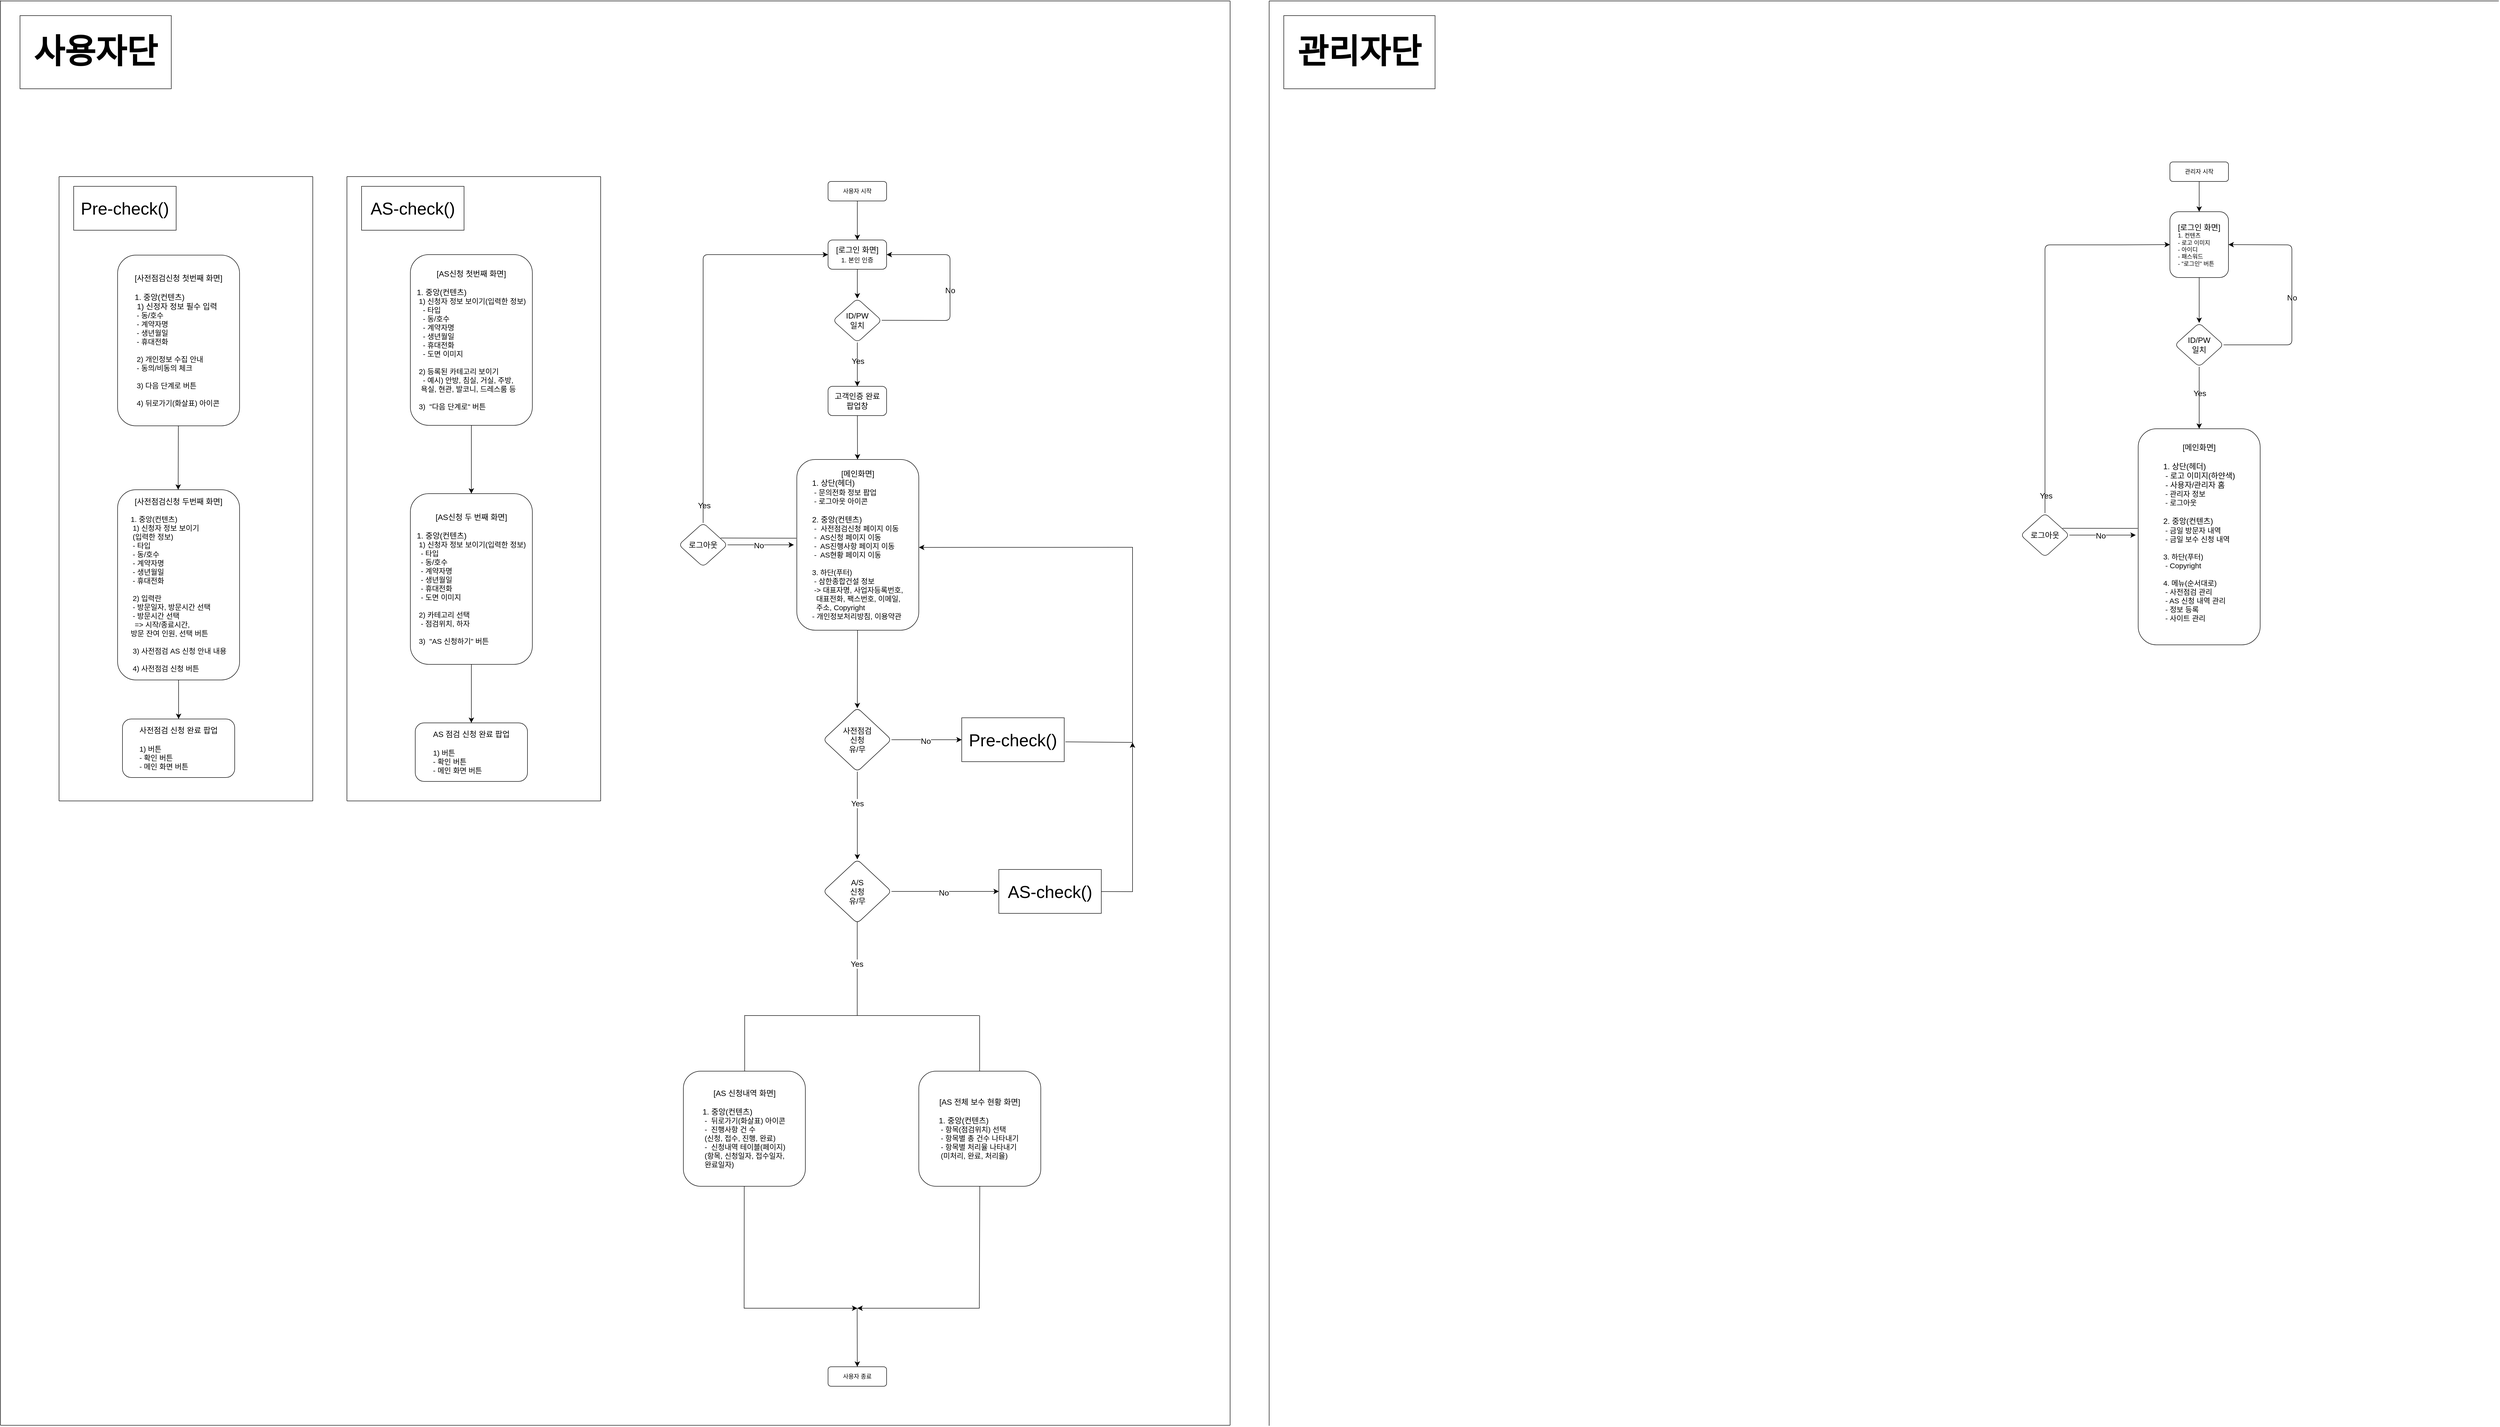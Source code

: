 <mxfile version="22.1.18" type="github">
  <diagram id="C5RBs43oDa-KdzZeNtuy" name="Page-1">
    <mxGraphModel dx="3915" dy="1965" grid="1" gridSize="10" guides="1" tooltips="1" connect="1" arrows="1" fold="1" page="1" pageScale="1" pageWidth="827" pageHeight="1169" math="0" shadow="0">
      <root>
        <mxCell id="WIyWlLk6GJQsqaUBKTNV-0" />
        <mxCell id="WIyWlLk6GJQsqaUBKTNV-1" parent="WIyWlLk6GJQsqaUBKTNV-0" />
        <mxCell id="8wFjmPpEcd6pmcU-WBV2-80" value="" style="group" vertex="1" connectable="0" parent="WIyWlLk6GJQsqaUBKTNV-1">
          <mxGeometry x="-880" y="-280" width="250" height="1080" as="geometry" />
        </mxCell>
        <mxCell id="8wFjmPpEcd6pmcU-WBV2-31" value="[AS신청 첫번째 화면]&lt;br&gt;&lt;br&gt;&lt;div style=&quot;text-align: left;&quot;&gt;&lt;span style=&quot;background-color: initial;&quot;&gt;1. &lt;/span&gt;&lt;span style=&quot;background-color: initial;&quot;&gt;중앙(컨텐츠)&lt;/span&gt;&lt;/div&gt;&lt;div style=&quot;text-align: left; font-size: 15px;&quot;&gt;&lt;div style=&quot;border-color: var(--border-color);&quot;&gt;&amp;nbsp;1) 신청자 정보 보이기&lt;span style=&quot;background-color: initial;&quot;&gt;(입력한 정보)&lt;/span&gt;&lt;/div&gt;&lt;div style=&quot;border-color: var(--border-color);&quot;&gt;&lt;span style=&quot;border-color: var(--border-color); background-color: initial;&quot;&gt;&amp;nbsp; &amp;nbsp;- 타입&amp;nbsp;&lt;/span&gt;&lt;/div&gt;&lt;div style=&quot;border-color: var(--border-color);&quot;&gt;&lt;span style=&quot;border-color: var(--border-color); background-color: initial;&quot;&gt;&amp;nbsp; &amp;nbsp;- 동/호수&lt;/span&gt;&lt;/div&gt;&lt;div style=&quot;border-color: var(--border-color);&quot;&gt;&lt;span style=&quot;border-color: var(--border-color); background-color: initial;&quot;&gt;&amp;nbsp; &amp;nbsp;- 계약자명&lt;/span&gt;&lt;/div&gt;&lt;div style=&quot;border-color: var(--border-color);&quot;&gt;&lt;span style=&quot;border-color: var(--border-color); background-color: initial;&quot;&gt;&amp;nbsp; &amp;nbsp;- 생년월일&lt;/span&gt;&lt;/div&gt;&lt;div style=&quot;border-color: var(--border-color);&quot;&gt;&lt;span style=&quot;border-color: var(--border-color); background-color: initial;&quot;&gt;&amp;nbsp; &amp;nbsp;- 휴대전화&lt;/span&gt;&lt;/div&gt;&lt;div style=&quot;border-color: var(--border-color);&quot;&gt;&lt;span style=&quot;border-color: var(--border-color); background-color: initial;&quot;&gt;&amp;nbsp; &amp;nbsp;- 도면 이미지&lt;/span&gt;&lt;/div&gt;&lt;/div&gt;&lt;font style=&quot;font-size: 15px;&quot;&gt;&lt;div style=&quot;text-align: left;&quot;&gt;&lt;span style=&quot;background-color: initial;&quot;&gt;&lt;br&gt;&lt;/span&gt;&lt;/div&gt;&lt;div style=&quot;text-align: left;&quot;&gt;&lt;span style=&quot;background-color: initial;&quot;&gt;&amp;nbsp;2) 등록된 카테고리 보이기&lt;/span&gt;&lt;/div&gt;&lt;div style=&quot;text-align: left;&quot;&gt;&lt;span style=&quot;background-color: initial;&quot;&gt;&amp;nbsp; &amp;nbsp;- 예시) 안방, 침실, 거실, 주방,&lt;/span&gt;&lt;/div&gt;&lt;div style=&quot;text-align: left;&quot;&gt;&lt;span style=&quot;background-color: initial;&quot;&gt;&amp;nbsp; 욕실, 현관, 발코니, 드레스룸 등&lt;/span&gt;&lt;/div&gt;&lt;div style=&quot;text-align: left;&quot;&gt;&lt;span style=&quot;background-color: initial;&quot;&gt;&lt;br&gt;&lt;/span&gt;&lt;/div&gt;&lt;div style=&quot;text-align: left;&quot;&gt;&lt;span style=&quot;background-color: initial;&quot;&gt;&amp;nbsp;3)&amp;nbsp; &quot;다음 단계로&quot; 버튼&lt;/span&gt;&lt;/div&gt;&lt;/font&gt;" style="whiteSpace=wrap;html=1;fontSize=16;rounded=1;labelBackgroundColor=none;" vertex="1" parent="8wFjmPpEcd6pmcU-WBV2-80">
          <mxGeometry width="250" height="350" as="geometry" />
        </mxCell>
        <mxCell id="8wFjmPpEcd6pmcU-WBV2-66" value="[AS신청 두 번째 화면]&lt;br&gt;&lt;br&gt;&lt;div style=&quot;text-align: left;&quot;&gt;&lt;span style=&quot;background-color: initial;&quot;&gt;1. &lt;/span&gt;&lt;span style=&quot;background-color: initial;&quot;&gt;중앙(컨텐츠)&lt;/span&gt;&lt;/div&gt;&lt;div style=&quot;text-align: left; font-size: 15px;&quot;&gt;&lt;div style=&quot;border-color: var(--border-color);&quot;&gt;&amp;nbsp;1) 신청자 정보 보이기&lt;span style=&quot;background-color: initial;&quot;&gt;(입력한 정보)&lt;/span&gt;&lt;/div&gt;&lt;div style=&quot;border-color: var(--border-color);&quot;&gt;&lt;span style=&quot;border-color: var(--border-color); background-color: initial;&quot;&gt;&amp;nbsp; - 타입&amp;nbsp;&lt;/span&gt;&lt;/div&gt;&lt;div style=&quot;border-color: var(--border-color);&quot;&gt;&lt;span style=&quot;border-color: var(--border-color); background-color: initial;&quot;&gt;&amp;nbsp; - 동/호수&lt;/span&gt;&lt;/div&gt;&lt;div style=&quot;border-color: var(--border-color);&quot;&gt;&lt;span style=&quot;border-color: var(--border-color); background-color: initial;&quot;&gt;&amp;nbsp; - 계약자명&lt;/span&gt;&lt;/div&gt;&lt;div style=&quot;border-color: var(--border-color);&quot;&gt;&lt;span style=&quot;border-color: var(--border-color); background-color: initial;&quot;&gt;&amp;nbsp; - 생년월일&lt;/span&gt;&lt;/div&gt;&lt;div style=&quot;border-color: var(--border-color);&quot;&gt;&lt;span style=&quot;border-color: var(--border-color); background-color: initial;&quot;&gt;&amp;nbsp; - 휴대전화&lt;/span&gt;&lt;/div&gt;&lt;div style=&quot;border-color: var(--border-color);&quot;&gt;&lt;span style=&quot;border-color: var(--border-color); background-color: initial;&quot;&gt;&amp;nbsp; - 도면 이미지&lt;/span&gt;&lt;/div&gt;&lt;/div&gt;&lt;font style=&quot;font-size: 15px;&quot;&gt;&lt;div style=&quot;text-align: left;&quot;&gt;&lt;span style=&quot;background-color: initial;&quot;&gt;&lt;br&gt;&lt;/span&gt;&lt;/div&gt;&lt;div style=&quot;text-align: left;&quot;&gt;&lt;span style=&quot;background-color: initial;&quot;&gt;&amp;nbsp;2) 카테고리 선택&lt;/span&gt;&lt;/div&gt;&lt;div style=&quot;text-align: left;&quot;&gt;&lt;span style=&quot;background-color: initial;&quot;&gt;&amp;nbsp; - 점검위치, 하자&lt;/span&gt;&lt;/div&gt;&lt;div style=&quot;text-align: left;&quot;&gt;&lt;span style=&quot;background-color: initial;&quot;&gt;&lt;br&gt;&lt;/span&gt;&lt;/div&gt;&lt;div style=&quot;text-align: left;&quot;&gt;&lt;span style=&quot;background-color: initial;&quot;&gt;&amp;nbsp;3)&amp;nbsp; &quot;AS 신청하기&quot; 버튼&lt;/span&gt;&lt;/div&gt;&lt;/font&gt;" style="whiteSpace=wrap;html=1;fontSize=16;rounded=1;labelBackgroundColor=none;" vertex="1" parent="8wFjmPpEcd6pmcU-WBV2-80">
          <mxGeometry y="490" width="250" height="350" as="geometry" />
        </mxCell>
        <mxCell id="8wFjmPpEcd6pmcU-WBV2-67" style="edgeStyle=none;curved=1;rounded=1;orthogonalLoop=1;jettySize=auto;html=1;entryX=0.5;entryY=0;entryDx=0;entryDy=0;fontSize=12;startSize=8;endSize=8;" edge="1" parent="8wFjmPpEcd6pmcU-WBV2-80" source="8wFjmPpEcd6pmcU-WBV2-31" target="8wFjmPpEcd6pmcU-WBV2-66">
          <mxGeometry relative="1" as="geometry" />
        </mxCell>
        <mxCell id="8wFjmPpEcd6pmcU-WBV2-68" value="AS 점검 신청 완료 팝업&lt;br&gt;&lt;br&gt;&lt;div style=&quot;text-align: left; font-size: 15px;&quot;&gt;&lt;span style=&quot;background-color: initial;&quot;&gt;&lt;font style=&quot;font-size: 15px;&quot;&gt;1) 버튼&lt;/font&gt;&lt;/span&gt;&lt;/div&gt;&lt;div style=&quot;text-align: left; font-size: 15px;&quot;&gt;&lt;span style=&quot;background-color: initial;&quot;&gt;&lt;font style=&quot;font-size: 15px;&quot;&gt;- 확인 버튼&lt;/font&gt;&lt;/span&gt;&lt;/div&gt;&lt;div style=&quot;text-align: left; font-size: 15px;&quot;&gt;&lt;span style=&quot;background-color: initial;&quot;&gt;&lt;font style=&quot;font-size: 15px;&quot;&gt;- 메인 화면 버튼&lt;/font&gt;&lt;/span&gt;&lt;/div&gt;" style="whiteSpace=wrap;html=1;fontSize=16;rounded=1;labelBackgroundColor=none;" vertex="1" parent="8wFjmPpEcd6pmcU-WBV2-80">
          <mxGeometry x="10" y="960" width="230" height="120" as="geometry" />
        </mxCell>
        <mxCell id="8wFjmPpEcd6pmcU-WBV2-69" style="edgeStyle=none;curved=1;rounded=1;orthogonalLoop=1;jettySize=auto;html=1;entryX=0.5;entryY=0;entryDx=0;entryDy=0;fontSize=12;startSize=8;endSize=8;" edge="1" parent="8wFjmPpEcd6pmcU-WBV2-80" source="8wFjmPpEcd6pmcU-WBV2-66" target="8wFjmPpEcd6pmcU-WBV2-68">
          <mxGeometry relative="1" as="geometry" />
        </mxCell>
        <mxCell id="8wFjmPpEcd6pmcU-WBV2-82" value="" style="group" vertex="1" connectable="0" parent="WIyWlLk6GJQsqaUBKTNV-1">
          <mxGeometry x="-1600" y="-440" width="520" height="1280" as="geometry" />
        </mxCell>
        <mxCell id="8wFjmPpEcd6pmcU-WBV2-47" value="" style="group" vertex="1" connectable="0" parent="8wFjmPpEcd6pmcU-WBV2-82">
          <mxGeometry x="120" y="161" width="250" height="1071" as="geometry" />
        </mxCell>
        <mxCell id="8wFjmPpEcd6pmcU-WBV2-48" value="" style="edgeStyle=none;curved=1;rounded=1;orthogonalLoop=1;jettySize=auto;html=1;fontSize=12;startSize=8;endSize=8;" edge="1" parent="8wFjmPpEcd6pmcU-WBV2-47" source="8wFjmPpEcd6pmcU-WBV2-49">
          <mxGeometry relative="1" as="geometry">
            <mxPoint x="124.14" y="481" as="targetPoint" />
          </mxGeometry>
        </mxCell>
        <mxCell id="8wFjmPpEcd6pmcU-WBV2-49" value="[사전점검신청 첫번째 화면]&lt;br&gt;&lt;div style=&quot;text-align: left;&quot;&gt;&lt;span style=&quot;background-color: initial;&quot;&gt;&lt;br&gt;&lt;/span&gt;&lt;/div&gt;&lt;div style=&quot;text-align: left;&quot;&gt;&lt;/div&gt;&lt;div style=&quot;text-align: left;&quot;&gt;&lt;span style=&quot;background-color: initial;&quot;&gt;1. 중앙(컨텐츠)&lt;/span&gt;&lt;/div&gt;&lt;div style=&quot;text-align: left;&quot;&gt;&lt;span style=&quot;background-color: initial;&quot;&gt;&amp;nbsp;1) 신정자 정보 필수 입력&lt;/span&gt;&lt;/div&gt;&lt;div style=&quot;text-align: left; font-size: 15px;&quot;&gt;&lt;span style=&quot;background-color: initial;&quot;&gt;&lt;font style=&quot;font-size: 15px;&quot;&gt;&amp;nbsp;- 동/호수&lt;/font&gt;&lt;/span&gt;&lt;/div&gt;&lt;div style=&quot;text-align: left; font-size: 15px;&quot;&gt;&lt;span style=&quot;background-color: initial;&quot;&gt;&lt;font style=&quot;font-size: 15px;&quot;&gt;&amp;nbsp;- 계약자명&lt;/font&gt;&lt;/span&gt;&lt;/div&gt;&lt;div style=&quot;text-align: left; font-size: 15px;&quot;&gt;&lt;span style=&quot;background-color: initial;&quot;&gt;&lt;font style=&quot;font-size: 15px;&quot;&gt;&amp;nbsp;- 생년월일&lt;/font&gt;&lt;/span&gt;&lt;/div&gt;&lt;div style=&quot;text-align: left; font-size: 15px;&quot;&gt;&lt;span style=&quot;background-color: initial;&quot;&gt;&lt;font style=&quot;font-size: 15px;&quot;&gt;&amp;nbsp;- 휴대전화&lt;/font&gt;&lt;/span&gt;&lt;/div&gt;&lt;div style=&quot;text-align: left; font-size: 15px;&quot;&gt;&lt;span style=&quot;background-color: initial;&quot;&gt;&lt;font style=&quot;font-size: 15px;&quot;&gt;&lt;br&gt;&lt;/font&gt;&lt;/span&gt;&lt;/div&gt;&lt;div style=&quot;text-align: left; font-size: 15px;&quot;&gt;&lt;span style=&quot;background-color: initial;&quot;&gt;&lt;font style=&quot;font-size: 15px;&quot;&gt;&amp;nbsp;2) 개인정보 수집 안내&lt;/font&gt;&lt;/span&gt;&lt;/div&gt;&lt;div style=&quot;text-align: left; font-size: 15px;&quot;&gt;&lt;span style=&quot;background-color: initial;&quot;&gt;&lt;font style=&quot;font-size: 15px;&quot;&gt;&amp;nbsp;- 동의/비동의 체크&lt;/font&gt;&lt;/span&gt;&lt;/div&gt;&lt;div style=&quot;text-align: left; font-size: 15px;&quot;&gt;&lt;span style=&quot;background-color: initial;&quot;&gt;&lt;font style=&quot;font-size: 15px;&quot;&gt;&lt;br&gt;&lt;/font&gt;&lt;/span&gt;&lt;/div&gt;&lt;div style=&quot;text-align: left; font-size: 15px;&quot;&gt;&lt;span style=&quot;background-color: initial;&quot;&gt;&lt;font style=&quot;font-size: 15px;&quot;&gt;&amp;nbsp;3) 다음 단계로 버튼&lt;/font&gt;&lt;/span&gt;&lt;/div&gt;&lt;div style=&quot;text-align: left; font-size: 15px;&quot;&gt;&lt;span style=&quot;background-color: initial;&quot;&gt;&lt;font style=&quot;font-size: 15px;&quot;&gt;&lt;br&gt;&lt;/font&gt;&lt;/span&gt;&lt;/div&gt;&lt;div style=&quot;text-align: left; font-size: 15px;&quot;&gt;&lt;span style=&quot;background-color: initial;&quot;&gt;&lt;font style=&quot;font-size: 15px;&quot;&gt;&amp;nbsp;4) 뒤로가기(화살표) 아이콘&lt;/font&gt;&lt;/span&gt;&lt;/div&gt;" style="whiteSpace=wrap;html=1;fontSize=16;rounded=1;labelBackgroundColor=none;" vertex="1" parent="8wFjmPpEcd6pmcU-WBV2-47">
          <mxGeometry width="250" height="350" as="geometry" />
        </mxCell>
        <mxCell id="8wFjmPpEcd6pmcU-WBV2-50" style="edgeStyle=none;curved=1;rounded=1;orthogonalLoop=1;jettySize=auto;html=1;fontSize=12;startSize=8;endSize=8;" edge="1" parent="8wFjmPpEcd6pmcU-WBV2-47" source="8wFjmPpEcd6pmcU-WBV2-51">
          <mxGeometry relative="1" as="geometry">
            <mxPoint x="125.0" y="951.0" as="targetPoint" />
          </mxGeometry>
        </mxCell>
        <mxCell id="8wFjmPpEcd6pmcU-WBV2-51" value="[사전점검신청 두번째 화면]&lt;br&gt;&lt;div style=&quot;text-align: left; font-size: 15px;&quot;&gt;&lt;span style=&quot;background-color: initial;&quot;&gt;&lt;font style=&quot;font-size: 15px;&quot;&gt;&lt;br&gt;&lt;/font&gt;&lt;/span&gt;&lt;/div&gt;&lt;div style=&quot;text-align: left; font-size: 15px;&quot;&gt;&lt;/div&gt;&lt;div style=&quot;text-align: left; font-size: 15px;&quot;&gt;&lt;span style=&quot;background-color: initial;&quot;&gt;&lt;font style=&quot;font-size: 15px;&quot;&gt;1. 중앙(컨텐츠)&lt;/font&gt;&lt;/span&gt;&lt;/div&gt;&lt;div style=&quot;text-align: left; font-size: 15px;&quot;&gt;&lt;span style=&quot;background-color: initial;&quot;&gt;&lt;font style=&quot;font-size: 15px;&quot;&gt;&amp;nbsp;1) 신청자 정보 보이기&lt;/font&gt;&lt;/span&gt;&lt;/div&gt;&lt;div style=&quot;text-align: left; font-size: 15px;&quot;&gt;&lt;span style=&quot;background-color: initial;&quot;&gt;&lt;font style=&quot;font-size: 15px;&quot;&gt;&amp;nbsp;(입력한 정보)&lt;/font&gt;&lt;/span&gt;&lt;/div&gt;&lt;div style=&quot;text-align: left; font-size: 15px;&quot;&gt;&lt;span style=&quot;background-color: initial;&quot;&gt;&lt;font style=&quot;font-size: 15px;&quot;&gt;&amp;nbsp;- 타입&amp;nbsp;&lt;/font&gt;&lt;/span&gt;&lt;/div&gt;&lt;div style=&quot;text-align: left; font-size: 15px;&quot;&gt;&lt;span style=&quot;background-color: initial;&quot;&gt;&lt;font style=&quot;font-size: 15px;&quot;&gt;&amp;nbsp;- 동/호수&lt;/font&gt;&lt;/span&gt;&lt;/div&gt;&lt;div style=&quot;text-align: left; font-size: 15px;&quot;&gt;&lt;span style=&quot;background-color: initial;&quot;&gt;&lt;font style=&quot;font-size: 15px;&quot;&gt;&amp;nbsp;- 계약자명&lt;/font&gt;&lt;/span&gt;&lt;/div&gt;&lt;div style=&quot;text-align: left; font-size: 15px;&quot;&gt;&lt;span style=&quot;background-color: initial;&quot;&gt;&lt;font style=&quot;font-size: 15px;&quot;&gt;&amp;nbsp;- 생년월일&lt;/font&gt;&lt;/span&gt;&lt;/div&gt;&lt;div style=&quot;text-align: left; font-size: 15px;&quot;&gt;&lt;span style=&quot;background-color: initial;&quot;&gt;&lt;font style=&quot;font-size: 15px;&quot;&gt;&amp;nbsp;- 휴대전화&lt;/font&gt;&lt;/span&gt;&lt;/div&gt;&lt;div style=&quot;text-align: left; font-size: 15px;&quot;&gt;&lt;span style=&quot;background-color: initial; font-size: 14px;&quot;&gt;&lt;font style=&quot;font-size: 15px;&quot;&gt;&lt;br&gt;&lt;/font&gt;&lt;/span&gt;&lt;/div&gt;&lt;div style=&quot;text-align: left; font-size: 15px;&quot;&gt;&lt;span style=&quot;background-color: initial;&quot;&gt;&lt;font style=&quot;font-size: 15px;&quot;&gt;&amp;nbsp;2) 입력란&lt;/font&gt;&lt;/span&gt;&lt;/div&gt;&lt;div style=&quot;text-align: left; font-size: 15px;&quot;&gt;&lt;span style=&quot;background-color: initial;&quot;&gt;&lt;font style=&quot;font-size: 15px;&quot;&gt;&amp;nbsp;- 방문일자, 방문시간 선택&lt;/font&gt;&lt;/span&gt;&lt;/div&gt;&lt;div style=&quot;text-align: left; font-size: 15px;&quot;&gt;&lt;span style=&quot;background-color: initial;&quot;&gt;&lt;font style=&quot;font-size: 15px;&quot;&gt;&amp;nbsp;- 방문시간 선택&lt;/font&gt;&lt;/span&gt;&lt;/div&gt;&lt;div style=&quot;text-align: left; font-size: 15px;&quot;&gt;&lt;span style=&quot;background-color: initial;&quot;&gt;&lt;font style=&quot;font-size: 15px;&quot;&gt;&amp;nbsp; =&amp;gt; 시작/종료시간,&amp;nbsp;&lt;/font&gt;&lt;/span&gt;&lt;/div&gt;&lt;div style=&quot;text-align: left; font-size: 15px;&quot;&gt;&lt;span style=&quot;background-color: initial;&quot;&gt;&lt;font style=&quot;font-size: 15px;&quot;&gt;방문 잔여 인원, 선택 버튼&lt;/font&gt;&lt;/span&gt;&lt;/div&gt;&lt;div style=&quot;text-align: left; font-size: 15px;&quot;&gt;&lt;span style=&quot;background-color: initial;&quot;&gt;&lt;font style=&quot;font-size: 15px;&quot;&gt;&lt;br&gt;&lt;/font&gt;&lt;/span&gt;&lt;/div&gt;&lt;div style=&quot;text-align: left; font-size: 15px;&quot;&gt;&lt;span style=&quot;background-color: initial;&quot;&gt;&lt;font style=&quot;font-size: 15px;&quot;&gt;&amp;nbsp;3) 사전점검 AS 신청 안내 내용&lt;/font&gt;&lt;/span&gt;&lt;/div&gt;&lt;div style=&quot;text-align: left; font-size: 15px;&quot;&gt;&lt;span style=&quot;background-color: initial;&quot;&gt;&lt;font style=&quot;font-size: 15px;&quot;&gt;&lt;br&gt;&lt;/font&gt;&lt;/span&gt;&lt;/div&gt;&lt;div style=&quot;text-align: left; font-size: 15px;&quot;&gt;&amp;nbsp;4) 사전점검 신청 버튼&lt;/div&gt;" style="whiteSpace=wrap;html=1;fontSize=16;rounded=1;labelBackgroundColor=none;" vertex="1" parent="8wFjmPpEcd6pmcU-WBV2-47">
          <mxGeometry y="481" width="250" height="390" as="geometry" />
        </mxCell>
        <mxCell id="8wFjmPpEcd6pmcU-WBV2-52" value="사전점검 신청 완료 팝업&lt;br&gt;&lt;br&gt;&lt;div style=&quot;text-align: left; font-size: 15px;&quot;&gt;&lt;span style=&quot;background-color: initial;&quot;&gt;&lt;font style=&quot;font-size: 15px;&quot;&gt;1) 버튼&lt;/font&gt;&lt;/span&gt;&lt;/div&gt;&lt;div style=&quot;text-align: left; font-size: 15px;&quot;&gt;&lt;span style=&quot;background-color: initial;&quot;&gt;&lt;font style=&quot;font-size: 15px;&quot;&gt;- 확인 버튼&lt;/font&gt;&lt;/span&gt;&lt;/div&gt;&lt;div style=&quot;text-align: left; font-size: 15px;&quot;&gt;&lt;span style=&quot;background-color: initial;&quot;&gt;&lt;font style=&quot;font-size: 15px;&quot;&gt;- 메인 화면 버튼&lt;/font&gt;&lt;/span&gt;&lt;/div&gt;" style="whiteSpace=wrap;html=1;fontSize=16;rounded=1;labelBackgroundColor=none;" vertex="1" parent="8wFjmPpEcd6pmcU-WBV2-47">
          <mxGeometry x="10" y="951" width="230" height="120" as="geometry" />
        </mxCell>
        <mxCell id="8wFjmPpEcd6pmcU-WBV2-53" value="" style="endArrow=none;html=1;rounded=1;fontSize=12;startSize=8;endSize=8;curved=1;" edge="1" parent="8wFjmPpEcd6pmcU-WBV2-82">
          <mxGeometry width="50" height="50" relative="1" as="geometry">
            <mxPoint y="1280" as="sourcePoint" />
            <mxPoint as="targetPoint" />
          </mxGeometry>
        </mxCell>
        <mxCell id="8wFjmPpEcd6pmcU-WBV2-54" value="" style="endArrow=none;html=1;rounded=1;fontSize=12;startSize=8;endSize=8;curved=1;" edge="1" parent="8wFjmPpEcd6pmcU-WBV2-82">
          <mxGeometry width="50" height="50" relative="1" as="geometry">
            <mxPoint x="520" y="1280" as="sourcePoint" />
            <mxPoint x="520" as="targetPoint" />
          </mxGeometry>
        </mxCell>
        <mxCell id="8wFjmPpEcd6pmcU-WBV2-55" value="" style="endArrow=none;html=1;rounded=1;fontSize=12;startSize=8;endSize=8;curved=1;" edge="1" parent="8wFjmPpEcd6pmcU-WBV2-82">
          <mxGeometry width="50" height="50" relative="1" as="geometry">
            <mxPoint y="1280" as="sourcePoint" />
            <mxPoint x="520" y="1280" as="targetPoint" />
          </mxGeometry>
        </mxCell>
        <mxCell id="8wFjmPpEcd6pmcU-WBV2-56" value="" style="endArrow=none;html=1;rounded=1;fontSize=12;startSize=8;endSize=8;curved=1;" edge="1" parent="8wFjmPpEcd6pmcU-WBV2-82">
          <mxGeometry width="50" height="50" relative="1" as="geometry">
            <mxPoint as="sourcePoint" />
            <mxPoint x="520" as="targetPoint" />
          </mxGeometry>
        </mxCell>
        <mxCell id="8wFjmPpEcd6pmcU-WBV2-57" value="&lt;font style=&quot;font-size: 35px;&quot;&gt;Pre-check()&lt;/font&gt;" style="rounded=0;whiteSpace=wrap;html=1;fontSize=16;" vertex="1" parent="8wFjmPpEcd6pmcU-WBV2-82">
          <mxGeometry x="30" y="20" width="210" height="90" as="geometry" />
        </mxCell>
        <mxCell id="8wFjmPpEcd6pmcU-WBV2-90" value="" style="endArrow=none;html=1;rounded=1;fontSize=12;startSize=8;endSize=8;curved=1;" edge="1" parent="WIyWlLk6GJQsqaUBKTNV-1">
          <mxGeometry width="50" height="50" relative="1" as="geometry">
            <mxPoint x="-1010" y="840" as="sourcePoint" />
            <mxPoint x="-1010" y="-440" as="targetPoint" />
          </mxGeometry>
        </mxCell>
        <mxCell id="8wFjmPpEcd6pmcU-WBV2-91" value="" style="endArrow=none;html=1;rounded=1;fontSize=12;startSize=8;endSize=8;curved=1;" edge="1" parent="WIyWlLk6GJQsqaUBKTNV-1">
          <mxGeometry width="50" height="50" relative="1" as="geometry">
            <mxPoint x="-490" y="840" as="sourcePoint" />
            <mxPoint x="-490" y="-440" as="targetPoint" />
          </mxGeometry>
        </mxCell>
        <mxCell id="8wFjmPpEcd6pmcU-WBV2-92" value="" style="endArrow=none;html=1;rounded=1;fontSize=12;startSize=8;endSize=8;curved=1;" edge="1" parent="WIyWlLk6GJQsqaUBKTNV-1">
          <mxGeometry width="50" height="50" relative="1" as="geometry">
            <mxPoint x="-1010" y="840" as="sourcePoint" />
            <mxPoint x="-490" y="840" as="targetPoint" />
          </mxGeometry>
        </mxCell>
        <mxCell id="8wFjmPpEcd6pmcU-WBV2-93" value="" style="endArrow=none;html=1;rounded=1;fontSize=12;startSize=8;endSize=8;curved=1;" edge="1" parent="WIyWlLk6GJQsqaUBKTNV-1">
          <mxGeometry width="50" height="50" relative="1" as="geometry">
            <mxPoint x="-1010" y="-440" as="sourcePoint" />
            <mxPoint x="-490" y="-440" as="targetPoint" />
          </mxGeometry>
        </mxCell>
        <mxCell id="8wFjmPpEcd6pmcU-WBV2-94" value="&lt;font style=&quot;font-size: 35px;&quot;&gt;AS-check()&lt;/font&gt;" style="rounded=0;whiteSpace=wrap;html=1;fontSize=16;" vertex="1" parent="WIyWlLk6GJQsqaUBKTNV-1">
          <mxGeometry x="-980" y="-420" width="210" height="90" as="geometry" />
        </mxCell>
        <mxCell id="8wFjmPpEcd6pmcU-WBV2-75" style="edgeStyle=none;curved=1;rounded=1;orthogonalLoop=1;jettySize=auto;html=1;entryX=0.5;entryY=0;entryDx=0;entryDy=0;fontSize=12;startSize=8;endSize=8;exitX=0.5;exitY=1;exitDx=0;exitDy=0;" edge="1" parent="WIyWlLk6GJQsqaUBKTNV-1" target="8wFjmPpEcd6pmcU-WBV2-77">
          <mxGeometry relative="1" as="geometry">
            <mxPoint x="981" y="2754" as="sourcePoint" />
          </mxGeometry>
        </mxCell>
        <mxCell id="8wFjmPpEcd6pmcU-WBV2-122" value="" style="endArrow=none;html=1;rounded=1;fontSize=12;startSize=8;endSize=8;curved=1;" edge="1" parent="WIyWlLk6GJQsqaUBKTNV-1">
          <mxGeometry width="50" height="50" relative="1" as="geometry">
            <mxPoint x="-1720" y="-800" as="sourcePoint" />
            <mxPoint x="800" y="-800" as="targetPoint" />
          </mxGeometry>
        </mxCell>
        <mxCell id="8wFjmPpEcd6pmcU-WBV2-135" value="&lt;b style=&quot;&quot;&gt;&lt;font style=&quot;font-size: 69px;&quot;&gt;사용자단&lt;/font&gt;&lt;/b&gt;" style="rounded=0;whiteSpace=wrap;html=1;fontSize=16;" vertex="1" parent="WIyWlLk6GJQsqaUBKTNV-1">
          <mxGeometry x="-1680" y="-770" width="310" height="150" as="geometry" />
        </mxCell>
        <mxCell id="8wFjmPpEcd6pmcU-WBV2-136" value="" style="endArrow=none;html=1;rounded=1;fontSize=12;startSize=8;endSize=8;curved=1;" edge="1" parent="WIyWlLk6GJQsqaUBKTNV-1">
          <mxGeometry width="50" height="50" relative="1" as="geometry">
            <mxPoint x="-1720" y="2120" as="sourcePoint" />
            <mxPoint x="800" y="2120" as="targetPoint" />
          </mxGeometry>
        </mxCell>
        <mxCell id="8wFjmPpEcd6pmcU-WBV2-137" value="" style="endArrow=none;html=1;rounded=1;fontSize=12;startSize=8;endSize=8;curved=1;" edge="1" parent="WIyWlLk6GJQsqaUBKTNV-1">
          <mxGeometry width="50" height="50" relative="1" as="geometry">
            <mxPoint x="-1720" y="2120" as="sourcePoint" />
            <mxPoint x="-1720" y="-801" as="targetPoint" />
          </mxGeometry>
        </mxCell>
        <mxCell id="8wFjmPpEcd6pmcU-WBV2-138" value="" style="endArrow=none;html=1;rounded=1;fontSize=12;startSize=8;endSize=8;curved=1;" edge="1" parent="WIyWlLk6GJQsqaUBKTNV-1">
          <mxGeometry width="50" height="50" relative="1" as="geometry">
            <mxPoint x="800" y="2120" as="sourcePoint" />
            <mxPoint x="800" y="-800" as="targetPoint" />
          </mxGeometry>
        </mxCell>
        <mxCell id="8wFjmPpEcd6pmcU-WBV2-139" value="&lt;b style=&quot;&quot;&gt;&lt;font style=&quot;font-size: 69px;&quot;&gt;관리자단&lt;/font&gt;&lt;/b&gt;" style="rounded=0;whiteSpace=wrap;html=1;fontSize=16;" vertex="1" parent="WIyWlLk6GJQsqaUBKTNV-1">
          <mxGeometry x="910" y="-770" width="310" height="150" as="geometry" />
        </mxCell>
        <mxCell id="8wFjmPpEcd6pmcU-WBV2-140" value="" style="endArrow=none;html=1;rounded=1;fontSize=12;startSize=8;endSize=8;curved=1;" edge="1" parent="WIyWlLk6GJQsqaUBKTNV-1">
          <mxGeometry width="50" height="50" relative="1" as="geometry">
            <mxPoint x="880" y="2121" as="sourcePoint" />
            <mxPoint x="880" y="-800" as="targetPoint" />
          </mxGeometry>
        </mxCell>
        <mxCell id="8wFjmPpEcd6pmcU-WBV2-141" value="" style="endArrow=none;html=1;rounded=1;fontSize=12;startSize=8;endSize=8;curved=1;" edge="1" parent="WIyWlLk6GJQsqaUBKTNV-1">
          <mxGeometry width="50" height="50" relative="1" as="geometry">
            <mxPoint x="880" y="-800" as="sourcePoint" />
            <mxPoint x="3400" y="-800" as="targetPoint" />
          </mxGeometry>
        </mxCell>
        <mxCell id="8wFjmPpEcd6pmcU-WBV2-143" value="관리자 시작" style="rounded=1;whiteSpace=wrap;html=1;fontSize=12;glass=0;strokeWidth=1;shadow=0;labelBackgroundColor=none;" vertex="1" parent="WIyWlLk6GJQsqaUBKTNV-1">
          <mxGeometry x="2726" y="-470" width="120" height="40" as="geometry" />
        </mxCell>
        <mxCell id="8wFjmPpEcd6pmcU-WBV2-146" value="[로그인 화면]&lt;br style=&quot;font-size: 12px;&quot;&gt;&lt;div style=&quot;text-align: left; font-size: 12px;&quot;&gt;&lt;span style=&quot;background-color: initial;&quot;&gt;&lt;font style=&quot;font-size: 12px;&quot;&gt;1. 컨텐츠&lt;/font&gt;&lt;/span&gt;&lt;/div&gt;&lt;div style=&quot;text-align: left; font-size: 12px;&quot;&gt;- 로고 이미지&lt;/div&gt;&lt;font style=&quot;font-size: 12px;&quot;&gt;&lt;div style=&quot;text-align: left;&quot;&gt;&lt;span style=&quot;background-color: initial;&quot;&gt;- 아이디&lt;/span&gt;&lt;/div&gt;&lt;div style=&quot;text-align: left;&quot;&gt;&lt;span style=&quot;background-color: initial;&quot;&gt;- 패스워드&lt;/span&gt;&lt;/div&gt;&lt;div style=&quot;text-align: left;&quot;&gt;&lt;span style=&quot;background-color: initial;&quot;&gt;- &quot;로그인&quot; 버튼&lt;/span&gt;&lt;/div&gt;&lt;/font&gt;" style="rounded=1;whiteSpace=wrap;html=1;fontSize=16;labelBackgroundColor=none;" vertex="1" parent="WIyWlLk6GJQsqaUBKTNV-1">
          <mxGeometry x="2726" y="-368" width="120" height="135" as="geometry" />
        </mxCell>
        <mxCell id="8wFjmPpEcd6pmcU-WBV2-147" style="edgeStyle=none;curved=1;rounded=1;orthogonalLoop=1;jettySize=auto;html=1;fontSize=12;startSize=8;endSize=8;entryX=0.5;entryY=0;entryDx=0;entryDy=0;labelBackgroundColor=none;fontColor=default;" edge="1" parent="WIyWlLk6GJQsqaUBKTNV-1" source="8wFjmPpEcd6pmcU-WBV2-143" target="8wFjmPpEcd6pmcU-WBV2-146">
          <mxGeometry relative="1" as="geometry">
            <mxPoint x="2786" y="-360" as="targetPoint" />
          </mxGeometry>
        </mxCell>
        <mxCell id="8wFjmPpEcd6pmcU-WBV2-148" value="ID/PW&lt;br&gt;일치" style="rhombus;whiteSpace=wrap;html=1;fontSize=16;rounded=1;labelBackgroundColor=none;" vertex="1" parent="WIyWlLk6GJQsqaUBKTNV-1">
          <mxGeometry x="2736" y="-140" width="100" height="90" as="geometry" />
        </mxCell>
        <mxCell id="8wFjmPpEcd6pmcU-WBV2-149" value="" style="edgeStyle=none;curved=1;rounded=1;orthogonalLoop=1;jettySize=auto;html=1;fontSize=12;startSize=8;endSize=8;labelBackgroundColor=none;fontColor=default;" edge="1" parent="WIyWlLk6GJQsqaUBKTNV-1" source="8wFjmPpEcd6pmcU-WBV2-146" target="8wFjmPpEcd6pmcU-WBV2-148">
          <mxGeometry relative="1" as="geometry" />
        </mxCell>
        <mxCell id="8wFjmPpEcd6pmcU-WBV2-150" value="[메인화면]&lt;br&gt;&lt;br&gt;&lt;div style=&quot;text-align: left;&quot;&gt;&lt;span style=&quot;background-color: initial;&quot;&gt;1. 상단(헤더)&lt;/span&gt;&lt;/div&gt;&lt;div style=&quot;text-align: left;&quot;&gt;&lt;span style=&quot;background-color: initial;&quot;&gt;&amp;nbsp;- 로고 이미지(하얀색)&lt;/span&gt;&lt;/div&gt;&lt;div style=&quot;text-align: left;&quot;&gt;&lt;span style=&quot;background-color: initial;&quot;&gt;&amp;nbsp;- 사용자/관리자 홈&lt;/span&gt;&lt;/div&gt;&lt;div style=&quot;text-align: left; font-size: 15px;&quot;&gt;&lt;span style=&quot;background-color: initial;&quot;&gt;&lt;font style=&quot;font-size: 15px;&quot;&gt;&amp;nbsp;- 관리자 정보&lt;/font&gt;&lt;/span&gt;&lt;/div&gt;&lt;div style=&quot;text-align: left; font-size: 15px;&quot;&gt;&lt;span style=&quot;background-color: initial;&quot;&gt;&lt;font style=&quot;font-size: 15px;&quot;&gt;&amp;nbsp;- 로그아웃&lt;/font&gt;&lt;/span&gt;&lt;/div&gt;&lt;div style=&quot;text-align: left;&quot;&gt;&lt;span style=&quot;background-color: initial;&quot;&gt;&lt;br&gt;&lt;/span&gt;&lt;/div&gt;&lt;div style=&quot;text-align: left;&quot;&gt;&lt;/div&gt;&lt;div style=&quot;text-align: left;&quot;&gt;&lt;span style=&quot;background-color: initial;&quot;&gt;2. 중앙(컨텐츠)&lt;/span&gt;&lt;/div&gt;&lt;div style=&quot;text-align: left; font-size: 15px;&quot;&gt;&lt;span style=&quot;background-color: initial;&quot;&gt;&lt;font style=&quot;font-size: 15px;&quot;&gt;&amp;nbsp;- 금일 방문자 내역&lt;/font&gt;&lt;/span&gt;&lt;/div&gt;&lt;div style=&quot;text-align: left; font-size: 15px;&quot;&gt;&lt;span style=&quot;background-color: initial;&quot;&gt;&lt;font style=&quot;font-size: 15px;&quot;&gt;&amp;nbsp;- 금일 보수 신청 내역&lt;/font&gt;&lt;/span&gt;&lt;/div&gt;&lt;font style=&quot;font-size: 15px;&quot;&gt;&lt;div style=&quot;text-align: left;&quot;&gt;&lt;span style=&quot;background-color: initial;&quot;&gt;&lt;br&gt;&lt;/span&gt;&lt;/div&gt;&lt;div style=&quot;text-align: left;&quot;&gt;&lt;span style=&quot;background-color: initial;&quot;&gt;3. 하단(푸터)&lt;/span&gt;&lt;/div&gt;&lt;div style=&quot;text-align: left;&quot;&gt;&lt;span style=&quot;background-color: initial;&quot;&gt;&amp;nbsp;-&amp;nbsp;&lt;/span&gt;&lt;span style=&quot;background-color: initial;&quot;&gt;Copyright&lt;/span&gt;&lt;/div&gt;&lt;div style=&quot;text-align: left;&quot;&gt;&lt;span style=&quot;background-color: initial;&quot;&gt;&lt;br&gt;&lt;/span&gt;&lt;/div&gt;&lt;div style=&quot;text-align: left;&quot;&gt;&lt;span style=&quot;background-color: initial;&quot;&gt;4. 메뉴(순서대로)&lt;/span&gt;&lt;/div&gt;&lt;div style=&quot;text-align: left;&quot;&gt;&amp;nbsp;- 사전점검 관리&lt;/div&gt;&lt;div style=&quot;text-align: left;&quot;&gt;&amp;nbsp;- AS 신청 내역 관리&lt;/div&gt;&lt;div style=&quot;text-align: left;&quot;&gt;&lt;span style=&quot;background-color: initial;&quot;&gt;&amp;nbsp;- 정보 등록&lt;/span&gt;&lt;/div&gt;&lt;div style=&quot;text-align: left;&quot;&gt;&lt;div style=&quot;border-color: var(--border-color);&quot;&gt;&amp;nbsp;- 사이트 관리&lt;/div&gt;&lt;div&gt;&lt;span style=&quot;border-color: var(--border-color); background-color: initial;&quot;&gt;&lt;br&gt;&lt;/span&gt;&lt;/div&gt;&lt;/div&gt;&lt;/font&gt;" style="whiteSpace=wrap;html=1;fontSize=16;rounded=1;labelBackgroundColor=none;" vertex="1" parent="WIyWlLk6GJQsqaUBKTNV-1">
          <mxGeometry x="2661" y="77" width="250" height="443" as="geometry" />
        </mxCell>
        <mxCell id="8wFjmPpEcd6pmcU-WBV2-151" value="" style="endArrow=classic;html=1;rounded=1;fontSize=12;startSize=8;endSize=8;curved=0;entryX=1;entryY=0.5;entryDx=0;entryDy=0;labelBackgroundColor=none;fontColor=default;exitX=1;exitY=0.5;exitDx=0;exitDy=0;" edge="1" parent="WIyWlLk6GJQsqaUBKTNV-1" target="8wFjmPpEcd6pmcU-WBV2-146" source="8wFjmPpEcd6pmcU-WBV2-148">
          <mxGeometry relative="1" as="geometry">
            <mxPoint x="2836" y="-165.42" as="sourcePoint" />
            <mxPoint x="3006" y="-400" as="targetPoint" />
            <Array as="points">
              <mxPoint x="2900" y="-95" />
              <mxPoint x="2976" y="-95" />
              <mxPoint x="2976" y="-165" />
              <mxPoint x="2976" y="-230" />
              <mxPoint x="2976" y="-300" />
            </Array>
          </mxGeometry>
        </mxCell>
        <mxCell id="8wFjmPpEcd6pmcU-WBV2-152" value="No" style="edgeLabel;resizable=0;html=1;align=center;verticalAlign=middle;fontSize=16;labelBackgroundColor=none;rounded=1;" connectable="0" vertex="1" parent="8wFjmPpEcd6pmcU-WBV2-151">
          <mxGeometry relative="1" as="geometry" />
        </mxCell>
        <mxCell id="8wFjmPpEcd6pmcU-WBV2-155" value="" style="edgeStyle=none;curved=1;rounded=1;orthogonalLoop=1;jettySize=auto;html=1;fontSize=12;startSize=8;endSize=8;labelBackgroundColor=none;fontColor=default;entryX=0.5;entryY=0;entryDx=0;entryDy=0;" edge="1" parent="WIyWlLk6GJQsqaUBKTNV-1" source="8wFjmPpEcd6pmcU-WBV2-148" target="8wFjmPpEcd6pmcU-WBV2-150">
          <mxGeometry relative="1" as="geometry">
            <mxPoint x="2787" y="100" as="targetPoint" />
          </mxGeometry>
        </mxCell>
        <mxCell id="8wFjmPpEcd6pmcU-WBV2-156" value="Yes" style="edgeLabel;html=1;align=center;verticalAlign=middle;resizable=0;points=[];fontSize=16;labelBackgroundColor=none;rounded=1;" vertex="1" connectable="0" parent="8wFjmPpEcd6pmcU-WBV2-155">
          <mxGeometry x="-0.159" y="1" relative="1" as="geometry">
            <mxPoint as="offset" />
          </mxGeometry>
        </mxCell>
        <mxCell id="8wFjmPpEcd6pmcU-WBV2-158" style="edgeStyle=none;curved=0;rounded=1;orthogonalLoop=1;jettySize=auto;html=1;exitX=0.5;exitY=0;exitDx=0;exitDy=0;fontSize=12;startSize=8;endSize=8;entryX=0;entryY=0.5;entryDx=0;entryDy=0;labelBackgroundColor=none;fontColor=default;" edge="1" parent="WIyWlLk6GJQsqaUBKTNV-1" source="8wFjmPpEcd6pmcU-WBV2-160" target="8wFjmPpEcd6pmcU-WBV2-146">
          <mxGeometry relative="1" as="geometry">
            <mxPoint x="2716" y="-290" as="targetPoint" />
            <Array as="points">
              <mxPoint x="2470" y="90" />
              <mxPoint x="2470" y="-300" />
              <mxPoint x="2616" y="-300" />
            </Array>
          </mxGeometry>
        </mxCell>
        <mxCell id="8wFjmPpEcd6pmcU-WBV2-159" value="Yes" style="edgeLabel;html=1;align=center;verticalAlign=middle;resizable=0;points=[];fontSize=16;labelBackgroundColor=none;rounded=1;" vertex="1" connectable="0" parent="8wFjmPpEcd6pmcU-WBV2-158">
          <mxGeometry x="-0.909" y="-2" relative="1" as="geometry">
            <mxPoint as="offset" />
          </mxGeometry>
        </mxCell>
        <mxCell id="8wFjmPpEcd6pmcU-WBV2-160" value="로그아웃" style="rhombus;whiteSpace=wrap;html=1;fontSize=16;rounded=1;labelBackgroundColor=none;" vertex="1" parent="WIyWlLk6GJQsqaUBKTNV-1">
          <mxGeometry x="2420" y="250" width="100" height="90" as="geometry" />
        </mxCell>
        <mxCell id="8wFjmPpEcd6pmcU-WBV2-165" style="edgeStyle=none;curved=1;rounded=1;orthogonalLoop=1;jettySize=auto;html=1;fontSize=12;startSize=8;endSize=8;" edge="1" parent="WIyWlLk6GJQsqaUBKTNV-1" source="8wFjmPpEcd6pmcU-WBV2-160">
          <mxGeometry relative="1" as="geometry">
            <mxPoint x="2656" y="295" as="targetPoint" />
          </mxGeometry>
        </mxCell>
        <mxCell id="8wFjmPpEcd6pmcU-WBV2-166" value="No" style="edgeLabel;html=1;align=center;verticalAlign=middle;resizable=0;points=[];fontSize=16;" vertex="1" connectable="0" parent="8wFjmPpEcd6pmcU-WBV2-165">
          <mxGeometry x="-0.066" y="-1" relative="1" as="geometry">
            <mxPoint as="offset" />
          </mxGeometry>
        </mxCell>
        <mxCell id="8wFjmPpEcd6pmcU-WBV2-167" value="" style="endArrow=none;html=1;rounded=1;fontSize=12;startSize=8;endSize=8;curved=1;entryX=-0.004;entryY=0.461;entryDx=0;entryDy=0;entryPerimeter=0;" edge="1" parent="WIyWlLk6GJQsqaUBKTNV-1" target="8wFjmPpEcd6pmcU-WBV2-150">
          <mxGeometry width="50" height="50" relative="1" as="geometry">
            <mxPoint x="2506" y="281" as="sourcePoint" />
            <mxPoint x="2660" y="281" as="targetPoint" />
          </mxGeometry>
        </mxCell>
        <mxCell id="8wFjmPpEcd6pmcU-WBV2-0" value="사용자 시작" style="rounded=1;whiteSpace=wrap;html=1;fontSize=12;glass=0;strokeWidth=1;shadow=0;labelBackgroundColor=none;" vertex="1" parent="WIyWlLk6GJQsqaUBKTNV-1">
          <mxGeometry x="-24" y="-430" width="120" height="40" as="geometry" />
        </mxCell>
        <mxCell id="8wFjmPpEcd6pmcU-WBV2-120" style="edgeStyle=none;curved=1;rounded=1;orthogonalLoop=1;jettySize=auto;html=1;fontSize=12;startSize=8;endSize=8;" edge="1" parent="WIyWlLk6GJQsqaUBKTNV-1" target="8wFjmPpEcd6pmcU-WBV2-1">
          <mxGeometry relative="1" as="geometry">
            <mxPoint x="35.64" y="1960" as="targetPoint" />
            <mxPoint x="35.64" y="1880" as="sourcePoint" />
          </mxGeometry>
        </mxCell>
        <mxCell id="8wFjmPpEcd6pmcU-WBV2-1" value="사용자 종료" style="rounded=1;whiteSpace=wrap;html=1;fontSize=12;glass=0;strokeWidth=1;shadow=0;labelBackgroundColor=none;" vertex="1" parent="WIyWlLk6GJQsqaUBKTNV-1">
          <mxGeometry x="-24" y="2000" width="120" height="40" as="geometry" />
        </mxCell>
        <mxCell id="8wFjmPpEcd6pmcU-WBV2-3" value="[로그인 화면]&lt;br&gt;&lt;font style=&quot;font-size: 13px;&quot;&gt;1. 본인 인증&lt;/font&gt;" style="rounded=1;whiteSpace=wrap;html=1;fontSize=16;labelBackgroundColor=none;" vertex="1" parent="WIyWlLk6GJQsqaUBKTNV-1">
          <mxGeometry x="-24" y="-310" width="120" height="60" as="geometry" />
        </mxCell>
        <mxCell id="8wFjmPpEcd6pmcU-WBV2-2" style="edgeStyle=none;curved=1;rounded=1;orthogonalLoop=1;jettySize=auto;html=1;fontSize=12;startSize=8;endSize=8;entryX=0.5;entryY=0;entryDx=0;entryDy=0;labelBackgroundColor=none;fontColor=default;" edge="1" parent="WIyWlLk6GJQsqaUBKTNV-1" source="8wFjmPpEcd6pmcU-WBV2-0" target="8wFjmPpEcd6pmcU-WBV2-3">
          <mxGeometry relative="1" as="geometry">
            <mxPoint x="36" y="-340" as="targetPoint" />
          </mxGeometry>
        </mxCell>
        <mxCell id="8wFjmPpEcd6pmcU-WBV2-5" value="ID/PW&lt;br&gt;일치" style="rhombus;whiteSpace=wrap;html=1;fontSize=16;rounded=1;labelBackgroundColor=none;" vertex="1" parent="WIyWlLk6GJQsqaUBKTNV-1">
          <mxGeometry x="-14" y="-190" width="100" height="90" as="geometry" />
        </mxCell>
        <mxCell id="8wFjmPpEcd6pmcU-WBV2-6" value="" style="edgeStyle=none;curved=1;rounded=1;orthogonalLoop=1;jettySize=auto;html=1;fontSize=12;startSize=8;endSize=8;labelBackgroundColor=none;fontColor=default;" edge="1" parent="WIyWlLk6GJQsqaUBKTNV-1" source="8wFjmPpEcd6pmcU-WBV2-3" target="8wFjmPpEcd6pmcU-WBV2-5">
          <mxGeometry relative="1" as="geometry" />
        </mxCell>
        <mxCell id="8wFjmPpEcd6pmcU-WBV2-10" value="[메인화면]&lt;br&gt;&lt;div style=&quot;text-align: left;&quot;&gt;&lt;span style=&quot;background-color: initial;&quot;&gt;1. 상단(헤더)&lt;/span&gt;&lt;/div&gt;&lt;div style=&quot;text-align: left; font-size: 15px;&quot;&gt;&lt;span style=&quot;background-color: initial;&quot;&gt;&lt;font style=&quot;font-size: 15px;&quot;&gt;&amp;nbsp;- 문의전화 정보 팝업&lt;/font&gt;&lt;/span&gt;&lt;/div&gt;&lt;div style=&quot;text-align: left; font-size: 15px;&quot;&gt;&lt;span style=&quot;background-color: initial;&quot;&gt;&lt;font style=&quot;font-size: 15px;&quot;&gt;&amp;nbsp;- 로그아웃 아이콘&lt;/font&gt;&lt;/span&gt;&lt;/div&gt;&lt;div style=&quot;text-align: left;&quot;&gt;&lt;span style=&quot;background-color: initial;&quot;&gt;&lt;br&gt;&lt;/span&gt;&lt;/div&gt;&lt;div style=&quot;text-align: left;&quot;&gt;&lt;/div&gt;&lt;div style=&quot;text-align: left;&quot;&gt;&lt;span style=&quot;background-color: initial;&quot;&gt;2. 중앙(컨텐츠)&lt;/span&gt;&lt;/div&gt;&lt;div style=&quot;text-align: left; font-size: 15px;&quot;&gt;&lt;span style=&quot;background-color: initial;&quot;&gt;&lt;font style=&quot;font-size: 15px;&quot;&gt;&amp;nbsp;-&amp;nbsp; 사전점검신청 페이지 이동&lt;/font&gt;&lt;/span&gt;&lt;/div&gt;&lt;font style=&quot;font-size: 15px;&quot;&gt;&lt;div style=&quot;text-align: left;&quot;&gt;&lt;span style=&quot;background-color: initial;&quot;&gt;&amp;nbsp;-&amp;nbsp; AS신청 페이지 이동&lt;/span&gt;&lt;/div&gt;&lt;div style=&quot;text-align: left;&quot;&gt;&lt;span style=&quot;background-color: initial;&quot;&gt;&amp;nbsp;-&amp;nbsp; AS진행사항 페이지 이동&lt;/span&gt;&lt;/div&gt;&lt;div style=&quot;text-align: left;&quot;&gt;&lt;span style=&quot;background-color: initial;&quot;&gt;&amp;nbsp;-&amp;nbsp; AS현황 페이지 이동&lt;/span&gt;&lt;/div&gt;&lt;div style=&quot;text-align: left;&quot;&gt;&lt;span style=&quot;background-color: initial;&quot;&gt;&lt;br&gt;&lt;/span&gt;&lt;/div&gt;&lt;div style=&quot;text-align: left;&quot;&gt;&lt;span style=&quot;background-color: initial;&quot;&gt;3. 하단(푸터)&lt;/span&gt;&lt;/div&gt;&lt;div style=&quot;text-align: left;&quot;&gt;&lt;span style=&quot;background-color: initial;&quot;&gt;&amp;nbsp;- 삼한종합건설 정보&lt;/span&gt;&lt;/div&gt;&lt;div style=&quot;text-align: left;&quot;&gt;&lt;span style=&quot;background-color: initial;&quot;&gt;&amp;nbsp;-&amp;gt; 대표자명, 사업자등록번호,&lt;/span&gt;&lt;/div&gt;&lt;div style=&quot;text-align: left;&quot;&gt;&lt;span style=&quot;background-color: initial;&quot;&gt;&amp;nbsp; 대표전화, 팩스번호, 이메일,&lt;/span&gt;&lt;/div&gt;&lt;div style=&quot;text-align: left;&quot;&gt;&lt;span style=&quot;background-color: initial;&quot;&gt;&amp;nbsp; 주소, Copyright&lt;/span&gt;&lt;/div&gt;&lt;div style=&quot;text-align: left;&quot;&gt;&lt;span style=&quot;background-color: initial;&quot;&gt;- 개인정보처리방침, 이용약관&amp;nbsp;&lt;/span&gt;&lt;/div&gt;&lt;/font&gt;" style="whiteSpace=wrap;html=1;fontSize=16;rounded=1;labelBackgroundColor=none;" vertex="1" parent="WIyWlLk6GJQsqaUBKTNV-1">
          <mxGeometry x="-88" y="140" width="250" height="350" as="geometry" />
        </mxCell>
        <mxCell id="8wFjmPpEcd6pmcU-WBV2-13" value="" style="endArrow=classic;html=1;rounded=1;fontSize=12;startSize=8;endSize=8;curved=0;entryX=1;entryY=0.5;entryDx=0;entryDy=0;labelBackgroundColor=none;fontColor=default;" edge="1" parent="WIyWlLk6GJQsqaUBKTNV-1" target="8wFjmPpEcd6pmcU-WBV2-3">
          <mxGeometry relative="1" as="geometry">
            <mxPoint x="86" y="-145.42" as="sourcePoint" />
            <mxPoint x="256" y="-380" as="targetPoint" />
            <Array as="points">
              <mxPoint x="226" y="-145" />
              <mxPoint x="226" y="-210" />
              <mxPoint x="226" y="-280" />
            </Array>
          </mxGeometry>
        </mxCell>
        <mxCell id="8wFjmPpEcd6pmcU-WBV2-14" value="No" style="edgeLabel;resizable=0;html=1;align=center;verticalAlign=middle;fontSize=16;labelBackgroundColor=none;rounded=1;" connectable="0" vertex="1" parent="8wFjmPpEcd6pmcU-WBV2-13">
          <mxGeometry relative="1" as="geometry" />
        </mxCell>
        <mxCell id="8wFjmPpEcd6pmcU-WBV2-19" value="" style="edgeStyle=none;curved=1;rounded=1;orthogonalLoop=1;jettySize=auto;html=1;fontSize=12;startSize=8;endSize=8;labelBackgroundColor=none;fontColor=default;" edge="1" parent="WIyWlLk6GJQsqaUBKTNV-1" source="8wFjmPpEcd6pmcU-WBV2-16" target="8wFjmPpEcd6pmcU-WBV2-10">
          <mxGeometry relative="1" as="geometry" />
        </mxCell>
        <mxCell id="8wFjmPpEcd6pmcU-WBV2-16" value="고객인증 완료&lt;br&gt;팝업창" style="whiteSpace=wrap;html=1;fontSize=16;rounded=1;labelBackgroundColor=none;" vertex="1" parent="WIyWlLk6GJQsqaUBKTNV-1">
          <mxGeometry x="-24" y="-10" width="120" height="60" as="geometry" />
        </mxCell>
        <mxCell id="8wFjmPpEcd6pmcU-WBV2-17" value="" style="edgeStyle=none;curved=1;rounded=1;orthogonalLoop=1;jettySize=auto;html=1;fontSize=12;startSize=8;endSize=8;labelBackgroundColor=none;fontColor=default;" edge="1" parent="WIyWlLk6GJQsqaUBKTNV-1" source="8wFjmPpEcd6pmcU-WBV2-5" target="8wFjmPpEcd6pmcU-WBV2-16">
          <mxGeometry relative="1" as="geometry" />
        </mxCell>
        <mxCell id="8wFjmPpEcd6pmcU-WBV2-18" value="Yes" style="edgeLabel;html=1;align=center;verticalAlign=middle;resizable=0;points=[];fontSize=16;labelBackgroundColor=none;rounded=1;" vertex="1" connectable="0" parent="8wFjmPpEcd6pmcU-WBV2-17">
          <mxGeometry x="-0.159" y="1" relative="1" as="geometry">
            <mxPoint as="offset" />
          </mxGeometry>
        </mxCell>
        <mxCell id="8wFjmPpEcd6pmcU-WBV2-25" value="" style="edgeStyle=none;curved=1;rounded=1;orthogonalLoop=1;jettySize=auto;html=1;fontSize=12;startSize=8;endSize=8;labelBackgroundColor=none;fontColor=default;" edge="1" parent="WIyWlLk6GJQsqaUBKTNV-1" source="8wFjmPpEcd6pmcU-WBV2-10">
          <mxGeometry relative="1" as="geometry">
            <mxPoint x="36" y="650" as="targetPoint" />
            <mxPoint x="36" y="490" as="sourcePoint" />
          </mxGeometry>
        </mxCell>
        <mxCell id="8wFjmPpEcd6pmcU-WBV2-27" style="edgeStyle=none;curved=0;rounded=1;orthogonalLoop=1;jettySize=auto;html=1;exitX=0.5;exitY=0;exitDx=0;exitDy=0;fontSize=12;startSize=8;endSize=8;entryX=0;entryY=0.5;entryDx=0;entryDy=0;labelBackgroundColor=none;fontColor=default;" edge="1" parent="WIyWlLk6GJQsqaUBKTNV-1" source="8wFjmPpEcd6pmcU-WBV2-24" target="8wFjmPpEcd6pmcU-WBV2-3">
          <mxGeometry relative="1" as="geometry">
            <mxPoint x="-34" y="-270" as="targetPoint" />
            <Array as="points">
              <mxPoint x="-280" y="110" />
              <mxPoint x="-280" y="-280" />
              <mxPoint x="-134" y="-280" />
            </Array>
          </mxGeometry>
        </mxCell>
        <mxCell id="8wFjmPpEcd6pmcU-WBV2-28" value="Yes" style="edgeLabel;html=1;align=center;verticalAlign=middle;resizable=0;points=[];fontSize=16;labelBackgroundColor=none;rounded=1;" vertex="1" connectable="0" parent="8wFjmPpEcd6pmcU-WBV2-27">
          <mxGeometry x="-0.909" y="-2" relative="1" as="geometry">
            <mxPoint as="offset" />
          </mxGeometry>
        </mxCell>
        <mxCell id="8wFjmPpEcd6pmcU-WBV2-24" value="로그아웃" style="rhombus;whiteSpace=wrap;html=1;fontSize=16;rounded=1;labelBackgroundColor=none;" vertex="1" parent="WIyWlLk6GJQsqaUBKTNV-1">
          <mxGeometry x="-330" y="270" width="100" height="90" as="geometry" />
        </mxCell>
        <mxCell id="8wFjmPpEcd6pmcU-WBV2-45" style="edgeStyle=none;curved=1;rounded=1;orthogonalLoop=1;jettySize=auto;html=1;fontSize=12;startSize=8;endSize=8;entryX=0;entryY=0.5;entryDx=0;entryDy=0;" edge="1" parent="WIyWlLk6GJQsqaUBKTNV-1" source="8wFjmPpEcd6pmcU-WBV2-44" target="8wFjmPpEcd6pmcU-WBV2-59">
          <mxGeometry relative="1" as="geometry">
            <mxPoint x="326" y="714.5" as="targetPoint" />
          </mxGeometry>
        </mxCell>
        <mxCell id="8wFjmPpEcd6pmcU-WBV2-46" value="No" style="edgeLabel;html=1;align=center;verticalAlign=middle;resizable=0;points=[];fontSize=16;" vertex="1" connectable="0" parent="8wFjmPpEcd6pmcU-WBV2-45">
          <mxGeometry x="-0.032" y="-2" relative="1" as="geometry">
            <mxPoint as="offset" />
          </mxGeometry>
        </mxCell>
        <mxCell id="8wFjmPpEcd6pmcU-WBV2-44" value="사전점검&lt;br&gt;신청&lt;br&gt;유/무" style="rhombus;whiteSpace=wrap;html=1;fontSize=16;rounded=1;labelBackgroundColor=none;" vertex="1" parent="WIyWlLk6GJQsqaUBKTNV-1">
          <mxGeometry x="-34" y="649" width="140" height="131" as="geometry" />
        </mxCell>
        <mxCell id="8wFjmPpEcd6pmcU-WBV2-183" style="edgeStyle=none;curved=0;rounded=0;orthogonalLoop=1;jettySize=auto;html=1;fontSize=12;startSize=8;endSize=8;entryX=1.001;entryY=0.515;entryDx=0;entryDy=0;exitX=1.011;exitY=0.549;exitDx=0;exitDy=0;exitPerimeter=0;entryPerimeter=0;" edge="1" parent="WIyWlLk6GJQsqaUBKTNV-1" source="8wFjmPpEcd6pmcU-WBV2-59" target="8wFjmPpEcd6pmcU-WBV2-10">
          <mxGeometry relative="1" as="geometry">
            <mxPoint x="600" y="100" as="targetPoint" />
            <Array as="points">
              <mxPoint x="600" y="720" />
              <mxPoint x="600" y="320" />
            </Array>
          </mxGeometry>
        </mxCell>
        <mxCell id="8wFjmPpEcd6pmcU-WBV2-59" value="&lt;font style=&quot;font-size: 35px;&quot;&gt;Pre-check()&lt;/font&gt;" style="rounded=0;whiteSpace=wrap;html=1;fontSize=16;" vertex="1" parent="WIyWlLk6GJQsqaUBKTNV-1">
          <mxGeometry x="250" y="669.5" width="210" height="90" as="geometry" />
        </mxCell>
        <mxCell id="8wFjmPpEcd6pmcU-WBV2-63" style="edgeStyle=none;curved=1;rounded=1;orthogonalLoop=1;jettySize=auto;html=1;fontSize=12;startSize=8;endSize=8;" edge="1" parent="WIyWlLk6GJQsqaUBKTNV-1" source="8wFjmPpEcd6pmcU-WBV2-24">
          <mxGeometry relative="1" as="geometry">
            <mxPoint x="-94" y="315" as="targetPoint" />
          </mxGeometry>
        </mxCell>
        <mxCell id="8wFjmPpEcd6pmcU-WBV2-64" value="No" style="edgeLabel;html=1;align=center;verticalAlign=middle;resizable=0;points=[];fontSize=16;" vertex="1" connectable="0" parent="8wFjmPpEcd6pmcU-WBV2-63">
          <mxGeometry x="-0.066" y="-1" relative="1" as="geometry">
            <mxPoint as="offset" />
          </mxGeometry>
        </mxCell>
        <mxCell id="8wFjmPpEcd6pmcU-WBV2-65" value="" style="endArrow=none;html=1;rounded=1;fontSize=12;startSize=8;endSize=8;curved=1;entryX=-0.004;entryY=0.461;entryDx=0;entryDy=0;entryPerimeter=0;" edge="1" parent="WIyWlLk6GJQsqaUBKTNV-1" target="8wFjmPpEcd6pmcU-WBV2-10">
          <mxGeometry width="50" height="50" relative="1" as="geometry">
            <mxPoint x="-244" y="301" as="sourcePoint" />
            <mxPoint x="-90" y="301" as="targetPoint" />
          </mxGeometry>
        </mxCell>
        <mxCell id="8wFjmPpEcd6pmcU-WBV2-95" value="" style="edgeStyle=none;curved=1;rounded=1;orthogonalLoop=1;jettySize=auto;html=1;fontSize=12;startSize=8;endSize=8;" edge="1" parent="WIyWlLk6GJQsqaUBKTNV-1" source="8wFjmPpEcd6pmcU-WBV2-44" target="8wFjmPpEcd6pmcU-WBV2-81">
          <mxGeometry relative="1" as="geometry">
            <mxPoint x="36" y="1040" as="targetPoint" />
            <mxPoint x="36" y="780" as="sourcePoint" />
          </mxGeometry>
        </mxCell>
        <mxCell id="8wFjmPpEcd6pmcU-WBV2-96" value="Yes" style="edgeLabel;html=1;align=center;verticalAlign=middle;resizable=0;points=[];fontSize=16;" vertex="1" connectable="0" parent="8wFjmPpEcd6pmcU-WBV2-95">
          <mxGeometry x="-0.141" y="-1" relative="1" as="geometry">
            <mxPoint x="1" y="-13" as="offset" />
          </mxGeometry>
        </mxCell>
        <mxCell id="8wFjmPpEcd6pmcU-WBV2-184" style="edgeStyle=none;curved=0;rounded=0;orthogonalLoop=1;jettySize=auto;html=1;fontSize=12;startSize=8;endSize=8;" edge="1" parent="WIyWlLk6GJQsqaUBKTNV-1" source="8wFjmPpEcd6pmcU-WBV2-99">
          <mxGeometry relative="1" as="geometry">
            <mxPoint x="600" y="720" as="targetPoint" />
            <Array as="points">
              <mxPoint x="600" y="1026" />
            </Array>
          </mxGeometry>
        </mxCell>
        <mxCell id="8wFjmPpEcd6pmcU-WBV2-99" value="&lt;font style=&quot;font-size: 35px;&quot;&gt;AS-check()&lt;/font&gt;" style="rounded=0;whiteSpace=wrap;html=1;fontSize=16;" vertex="1" parent="WIyWlLk6GJQsqaUBKTNV-1">
          <mxGeometry x="326" y="980.5" width="210" height="90" as="geometry" />
        </mxCell>
        <mxCell id="8wFjmPpEcd6pmcU-WBV2-70" style="edgeStyle=none;curved=0;rounded=0;orthogonalLoop=1;jettySize=auto;html=1;fontSize=12;startSize=8;endSize=8;exitX=0.499;exitY=1;exitDx=0;exitDy=0;exitPerimeter=0;" edge="1" parent="WIyWlLk6GJQsqaUBKTNV-1" source="8wFjmPpEcd6pmcU-WBV2-30">
          <mxGeometry relative="1" as="geometry">
            <mxPoint x="-196.13" y="1600" as="sourcePoint" />
            <mxPoint x="36" y="1880" as="targetPoint" />
            <Array as="points">
              <mxPoint x="-196" y="1880" />
            </Array>
          </mxGeometry>
        </mxCell>
        <mxCell id="8wFjmPpEcd6pmcU-WBV2-74" style="edgeStyle=none;curved=0;rounded=0;orthogonalLoop=1;jettySize=auto;html=1;fontSize=12;startSize=8;endSize=8;exitX=0.5;exitY=0.989;exitDx=0;exitDy=0;exitPerimeter=0;" edge="1" parent="WIyWlLk6GJQsqaUBKTNV-1" source="8wFjmPpEcd6pmcU-WBV2-33">
          <mxGeometry relative="1" as="geometry">
            <mxPoint x="287.5" y="1740" as="sourcePoint" />
            <mxPoint x="36" y="1880" as="targetPoint" />
            <Array as="points">
              <mxPoint x="286" y="1880" />
            </Array>
          </mxGeometry>
        </mxCell>
        <mxCell id="8wFjmPpEcd6pmcU-WBV2-104" value="" style="endArrow=none;html=1;rounded=1;fontSize=12;startSize=8;endSize=8;curved=1;" edge="1" parent="WIyWlLk6GJQsqaUBKTNV-1">
          <mxGeometry width="50" height="50" relative="1" as="geometry">
            <mxPoint x="35.8" y="1280" as="sourcePoint" />
            <mxPoint x="35.8" y="1080" as="targetPoint" />
          </mxGeometry>
        </mxCell>
        <mxCell id="8wFjmPpEcd6pmcU-WBV2-105" value="Yes" style="edgeLabel;html=1;align=center;verticalAlign=middle;resizable=0;points=[];fontSize=16;" vertex="1" connectable="0" parent="8wFjmPpEcd6pmcU-WBV2-104">
          <mxGeometry x="0.06" y="1" relative="1" as="geometry">
            <mxPoint as="offset" />
          </mxGeometry>
        </mxCell>
        <mxCell id="8wFjmPpEcd6pmcU-WBV2-81" value="A/S&lt;br&gt;신청&lt;br&gt;유/무" style="rhombus;whiteSpace=wrap;html=1;fontSize=16;rounded=1;labelBackgroundColor=none;" vertex="1" parent="WIyWlLk6GJQsqaUBKTNV-1">
          <mxGeometry x="-34" y="960" width="140" height="131" as="geometry" />
        </mxCell>
        <mxCell id="8wFjmPpEcd6pmcU-WBV2-97" style="edgeStyle=none;curved=1;rounded=1;orthogonalLoop=1;jettySize=auto;html=1;fontSize=12;startSize=8;endSize=8;" edge="1" parent="WIyWlLk6GJQsqaUBKTNV-1" source="8wFjmPpEcd6pmcU-WBV2-81" target="8wFjmPpEcd6pmcU-WBV2-99">
          <mxGeometry relative="1" as="geometry">
            <mxPoint x="326" y="1025.5" as="targetPoint" />
            <mxPoint x="106" y="1026" as="sourcePoint" />
          </mxGeometry>
        </mxCell>
        <mxCell id="8wFjmPpEcd6pmcU-WBV2-98" value="No" style="edgeLabel;html=1;align=center;verticalAlign=middle;resizable=0;points=[];fontSize=16;" vertex="1" connectable="0" parent="8wFjmPpEcd6pmcU-WBV2-97">
          <mxGeometry x="-0.032" y="-2" relative="1" as="geometry">
            <mxPoint as="offset" />
          </mxGeometry>
        </mxCell>
        <mxCell id="8wFjmPpEcd6pmcU-WBV2-106" value="" style="endArrow=none;html=1;rounded=1;fontSize=12;startSize=8;endSize=8;curved=1;" edge="1" parent="WIyWlLk6GJQsqaUBKTNV-1">
          <mxGeometry width="50" height="50" relative="1" as="geometry">
            <mxPoint x="-194" y="1280" as="sourcePoint" />
            <mxPoint x="286" y="1280" as="targetPoint" />
          </mxGeometry>
        </mxCell>
        <mxCell id="8wFjmPpEcd6pmcU-WBV2-117" value="" style="endArrow=none;html=1;rounded=1;fontSize=12;startSize=8;endSize=8;curved=1;" edge="1" parent="WIyWlLk6GJQsqaUBKTNV-1">
          <mxGeometry width="50" height="50" relative="1" as="geometry">
            <mxPoint x="-194.86" y="1399" as="sourcePoint" />
            <mxPoint x="-194.86" y="1279" as="targetPoint" />
          </mxGeometry>
        </mxCell>
        <mxCell id="8wFjmPpEcd6pmcU-WBV2-30" value="[AS 신청내역 화면]&lt;br&gt;&lt;div style=&quot;text-align: left;&quot;&gt;&lt;span style=&quot;background-color: initial;&quot;&gt;&lt;br&gt;&lt;/span&gt;&lt;/div&gt;&lt;div style=&quot;text-align: left;&quot;&gt;&lt;/div&gt;&lt;div style=&quot;text-align: left;&quot;&gt;&lt;span style=&quot;background-color: initial;&quot;&gt;1. 중앙(컨텐츠)&lt;/span&gt;&lt;/div&gt;&lt;div style=&quot;text-align: left; font-size: 15px;&quot;&gt;&lt;span style=&quot;background-color: initial;&quot;&gt;&lt;font style=&quot;font-size: 15px;&quot;&gt;&amp;nbsp;-&amp;nbsp; 뒤로가기(화살표) 아이콘&lt;/font&gt;&lt;/span&gt;&lt;/div&gt;&lt;div style=&quot;text-align: left; font-size: 15px;&quot;&gt;&lt;span style=&quot;background-color: initial;&quot;&gt;&lt;font style=&quot;font-size: 15px;&quot;&gt;&amp;nbsp;-&amp;nbsp; 진행사항 건 수&lt;/font&gt;&lt;/span&gt;&lt;/div&gt;&lt;div style=&quot;text-align: left; font-size: 15px;&quot;&gt;&lt;span style=&quot;background-color: initial;&quot;&gt;&lt;font style=&quot;font-size: 15px;&quot;&gt;&amp;nbsp;(신청, 접수, 진행, 완료)&lt;/font&gt;&lt;/span&gt;&lt;/div&gt;&lt;div style=&quot;text-align: left; font-size: 15px;&quot;&gt;&lt;span style=&quot;background-color: initial;&quot;&gt;&lt;font style=&quot;font-size: 15px;&quot;&gt;&amp;nbsp;-&amp;nbsp; 신청내역 테이블(페이지)&lt;/font&gt;&lt;/span&gt;&lt;/div&gt;&lt;div style=&quot;text-align: left; font-size: 15px;&quot;&gt;&lt;span style=&quot;background-color: initial;&quot;&gt;&lt;font style=&quot;font-size: 15px;&quot;&gt;&amp;nbsp;(항목, 신청일자, 접수일자,&amp;nbsp;&lt;/font&gt;&lt;/span&gt;&lt;/div&gt;&lt;div style=&quot;text-align: left; font-size: 15px;&quot;&gt;&lt;span style=&quot;background-color: initial;&quot;&gt;&lt;font style=&quot;font-size: 15px;&quot;&gt;&amp;nbsp;완료일자)&lt;/font&gt;&lt;/span&gt;&lt;/div&gt;" style="whiteSpace=wrap;html=1;fontSize=16;rounded=1;labelBackgroundColor=none;" vertex="1" parent="WIyWlLk6GJQsqaUBKTNV-1">
          <mxGeometry x="-320.5" y="1394" width="250" height="236" as="geometry" />
        </mxCell>
        <mxCell id="8wFjmPpEcd6pmcU-WBV2-118" value="" style="endArrow=none;html=1;rounded=1;fontSize=12;startSize=8;endSize=8;curved=1;" edge="1" parent="WIyWlLk6GJQsqaUBKTNV-1">
          <mxGeometry width="50" height="50" relative="1" as="geometry">
            <mxPoint x="286.64" y="1400" as="sourcePoint" />
            <mxPoint x="286.64" y="1280" as="targetPoint" />
          </mxGeometry>
        </mxCell>
        <mxCell id="8wFjmPpEcd6pmcU-WBV2-33" value="[AS 전체 보수 현황 화면]&lt;br&gt;&lt;br&gt;&lt;div style=&quot;text-align: left;&quot;&gt;&lt;/div&gt;&lt;div style=&quot;text-align: left;&quot;&gt;&lt;span style=&quot;background-color: initial;&quot;&gt;1. 중앙(컨텐츠)&lt;/span&gt;&lt;/div&gt;&lt;div style=&quot;text-align: left; font-size: 15px;&quot;&gt;&lt;span style=&quot;background-color: initial;&quot;&gt;&lt;font style=&quot;font-size: 15px;&quot;&gt;&amp;nbsp;- 항목(점검위치) 선택&lt;/font&gt;&lt;/span&gt;&lt;/div&gt;&lt;div style=&quot;text-align: left; font-size: 15px;&quot;&gt;&lt;span style=&quot;background-color: initial;&quot;&gt;&lt;font style=&quot;font-size: 15px;&quot;&gt;&amp;nbsp;- 항목별 총 건수 나타내기&amp;nbsp;&lt;/font&gt;&lt;/span&gt;&lt;/div&gt;&lt;div style=&quot;text-align: left; font-size: 15px;&quot;&gt;&lt;span style=&quot;background-color: initial;&quot;&gt;&lt;font style=&quot;font-size: 15px;&quot;&gt;&amp;nbsp;- 항목별 처리율 나타내기&lt;/font&gt;&lt;/span&gt;&lt;/div&gt;&lt;div style=&quot;text-align: left; font-size: 15px;&quot;&gt;&lt;span style=&quot;background-color: initial;&quot;&gt;&lt;font style=&quot;font-size: 15px;&quot;&gt;&amp;nbsp;(미처리, 완료, 처리율)&lt;/font&gt;&lt;/span&gt;&lt;/div&gt;" style="whiteSpace=wrap;html=1;fontSize=16;rounded=1;labelBackgroundColor=none;" vertex="1" parent="WIyWlLk6GJQsqaUBKTNV-1">
          <mxGeometry x="162" y="1394" width="250" height="236" as="geometry" />
        </mxCell>
      </root>
    </mxGraphModel>
  </diagram>
</mxfile>
